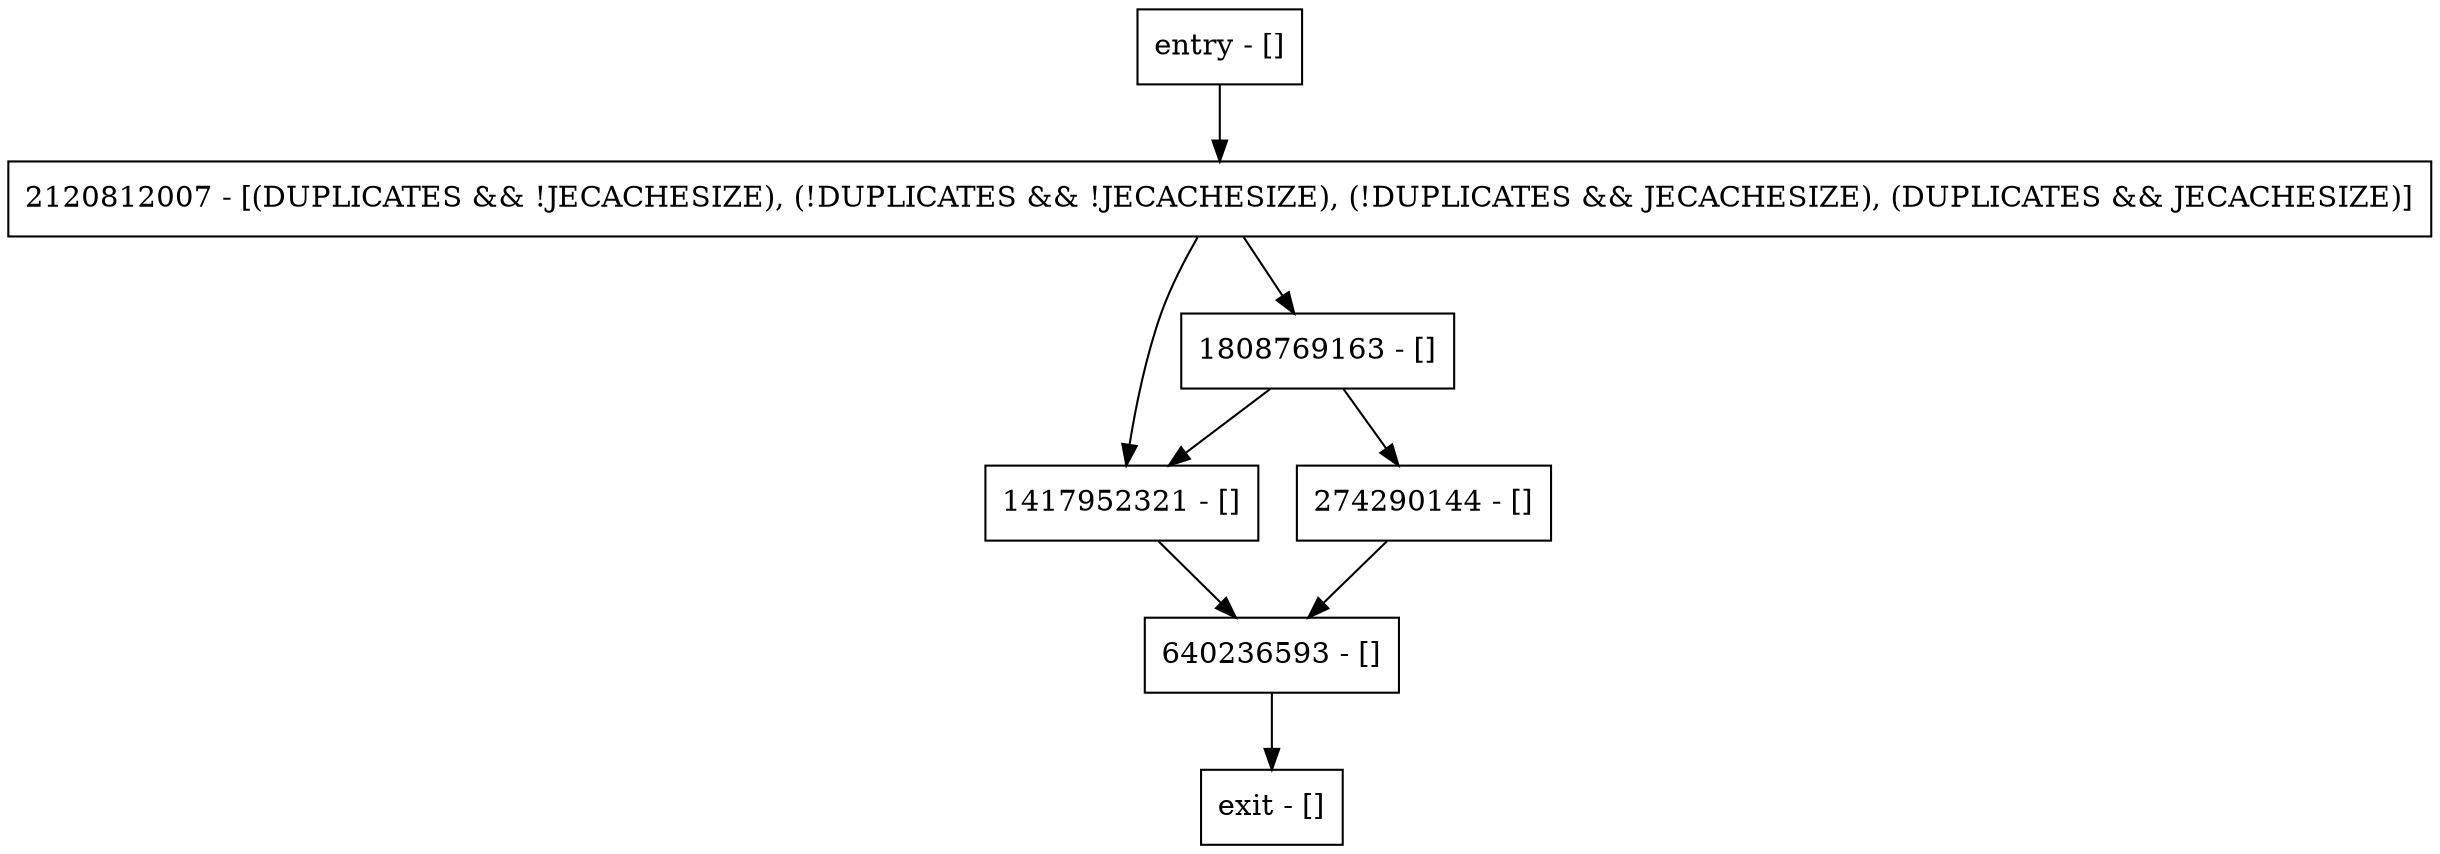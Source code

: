 digraph mustGenerateVLSN {
node [shape=record];
entry [label="entry - []"];
exit [label="exit - []"];
1808769163 [label="1808769163 - []"];
1417952321 [label="1417952321 - []"];
274290144 [label="274290144 - []"];
2120812007 [label="2120812007 - [(DUPLICATES && !JECACHESIZE), (!DUPLICATES && !JECACHESIZE), (!DUPLICATES && JECACHESIZE), (DUPLICATES && JECACHESIZE)]"];
640236593 [label="640236593 - []"];
entry;
exit;
entry -> 2120812007;
1808769163 -> 1417952321;
1808769163 -> 274290144;
1417952321 -> 640236593;
274290144 -> 640236593;
2120812007 -> 1808769163;
2120812007 -> 1417952321;
640236593 -> exit;
}

